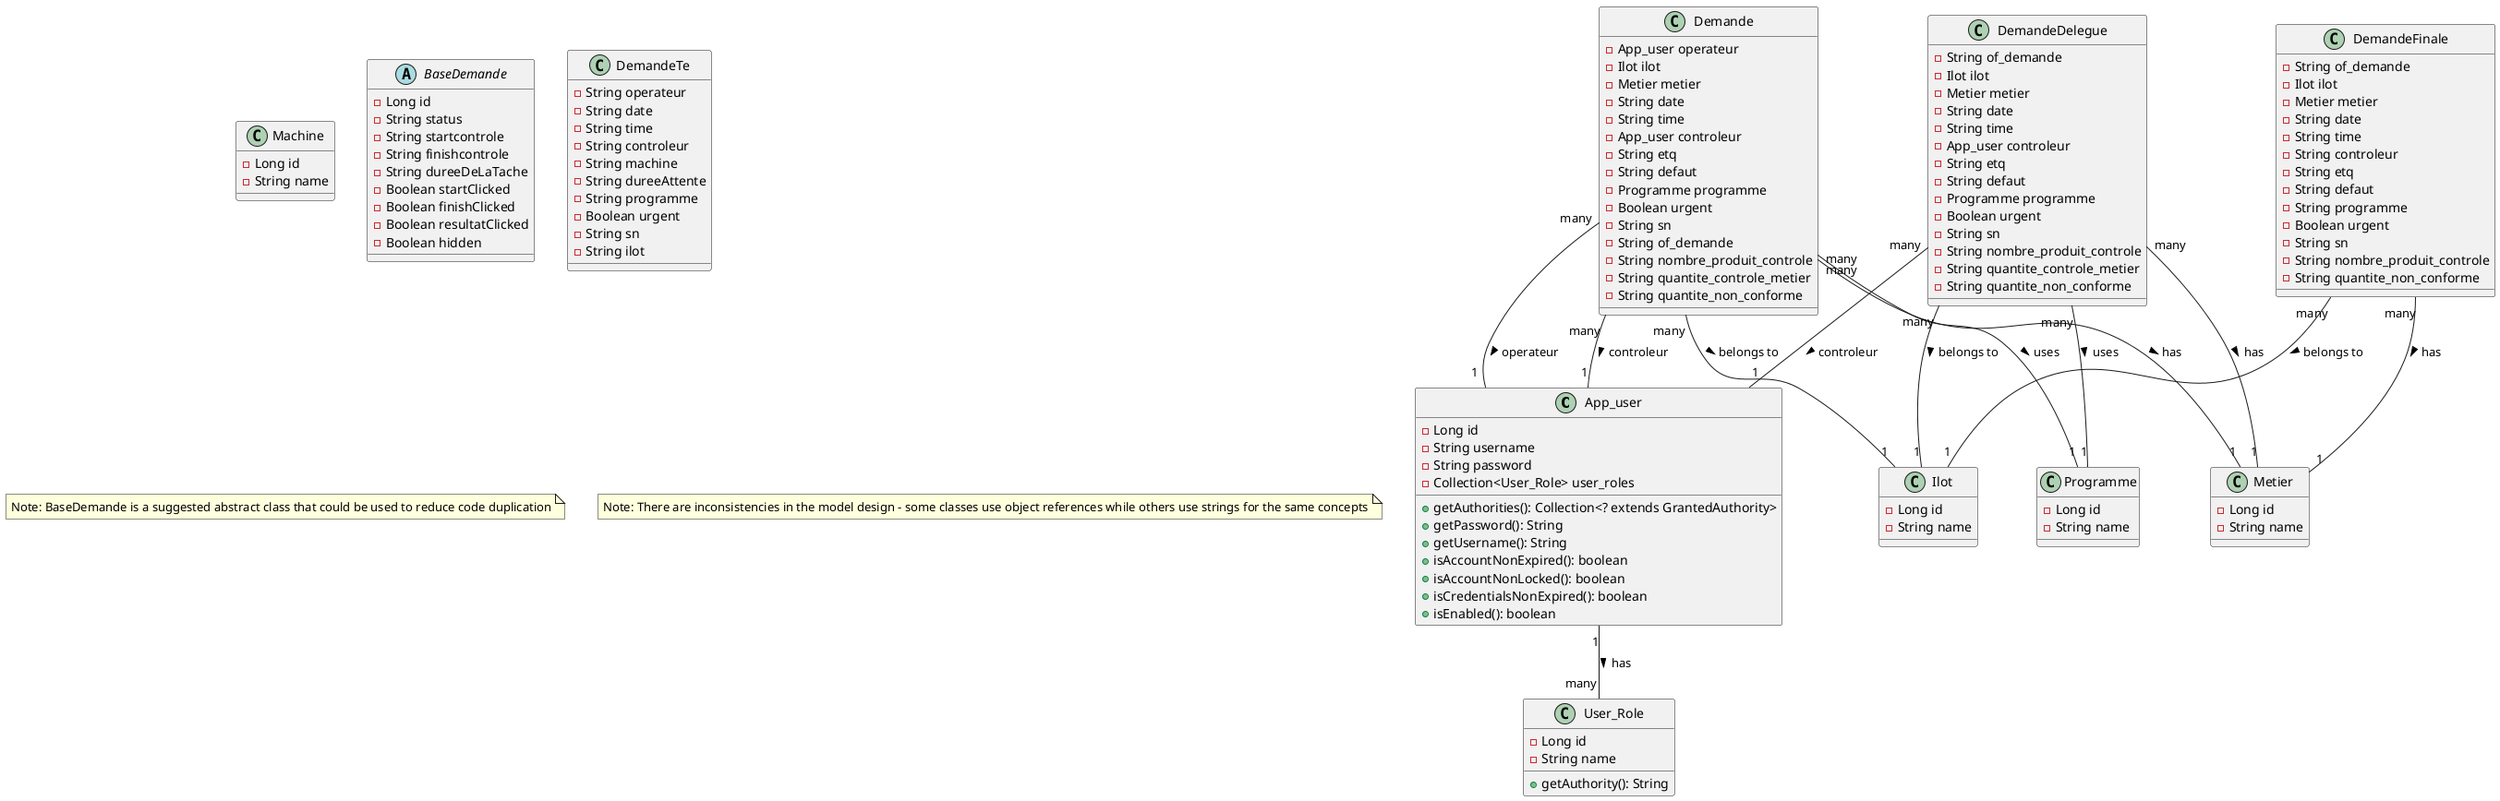 @startuml
' Class Diagram for PfeAziz Application

' User Management
class App_user {
  -Long id
  -String username
  -String password
  -Collection<User_Role> user_roles
  +getAuthorities(): Collection<? extends GrantedAuthority>
  +getPassword(): String
  +getUsername(): String
  +isAccountNonExpired(): boolean
  +isAccountNonLocked(): boolean
  +isCredentialsNonExpired(): boolean
  +isEnabled(): boolean
}

class User_Role {
  -Long id
  -String name
  +getAuthority(): String
}

' Reference Data
class Ilot {
  -Long id
  -String name
}

class Machine {
  -Long id
  -String name
}

class Metier {
  -Long id
  -String name
}

class Programme {
  -Long id
  -String name
}

' Demand Classes
abstract class BaseDemande {
  -Long id
  -String status
  -String startcontrole
  -String finishcontrole
  -String dureeDeLaTache
  -Boolean startClicked
  -Boolean finishClicked
  -Boolean resultatClicked
  -Boolean hidden
}

class Demande {
  -App_user operateur
  -Ilot ilot
  -Metier metier
  -String date
  -String time
  -App_user controleur
  -String etq
  -String defaut
  -Programme programme
  -Boolean urgent
  -String sn
  -String of_demande
  -String nombre_produit_controle
  -String quantite_controle_metier
  -String quantite_non_conforme
}

class DemandeDelegue {
  -String of_demande
  -Ilot ilot
  -Metier metier
  -String date
  -String time
  -App_user controleur
  -String etq
  -String defaut
  -Programme programme
  -Boolean urgent
  -String sn
  -String nombre_produit_controle
  -String quantite_controle_metier
  -String quantite_non_conforme
}

class DemandeFinale {
  -String of_demande
  -Ilot ilot
  -Metier metier
  -String date
  -String time
  -String controleur
  -String etq
  -String defaut
  -String programme
  -Boolean urgent
  -String sn
  -String nombre_produit_controle
  -String quantite_non_conforme
}

class DemandeTe {
  -String operateur
  -String date
  -String time
  -String controleur
  -String machine
  -String dureeAttente
  -String programme
  -Boolean urgent
  -String sn
  -String ilot
}

' Relationships
App_user "1" -- "many" User_Role : has >
Demande "many" -- "1" App_user : operateur >
Demande "many" -- "1" App_user : controleur >
Demande "many" -- "1" Ilot : belongs to >
Demande "many" -- "1" Metier : has >
Demande "many" -- "1" Programme : uses >

DemandeDelegue "many" -- "1" App_user : controleur >
DemandeDelegue "many" -- "1" Ilot : belongs to >
DemandeDelegue "many" -- "1" Metier : has >
DemandeDelegue "many" -- "1" Programme : uses >

DemandeFinale "many" -- "1" Ilot : belongs to >
DemandeFinale "many" -- "1" Metier : has >

' Note: The actual implementation doesn't use inheritance, but it would be a good design improvement
note "Note: BaseDemande is a suggested abstract class that could be used to reduce code duplication" as N1
note "Note: There are inconsistencies in the model design - some classes use object references while others use strings for the same concepts" as N2

@enduml
